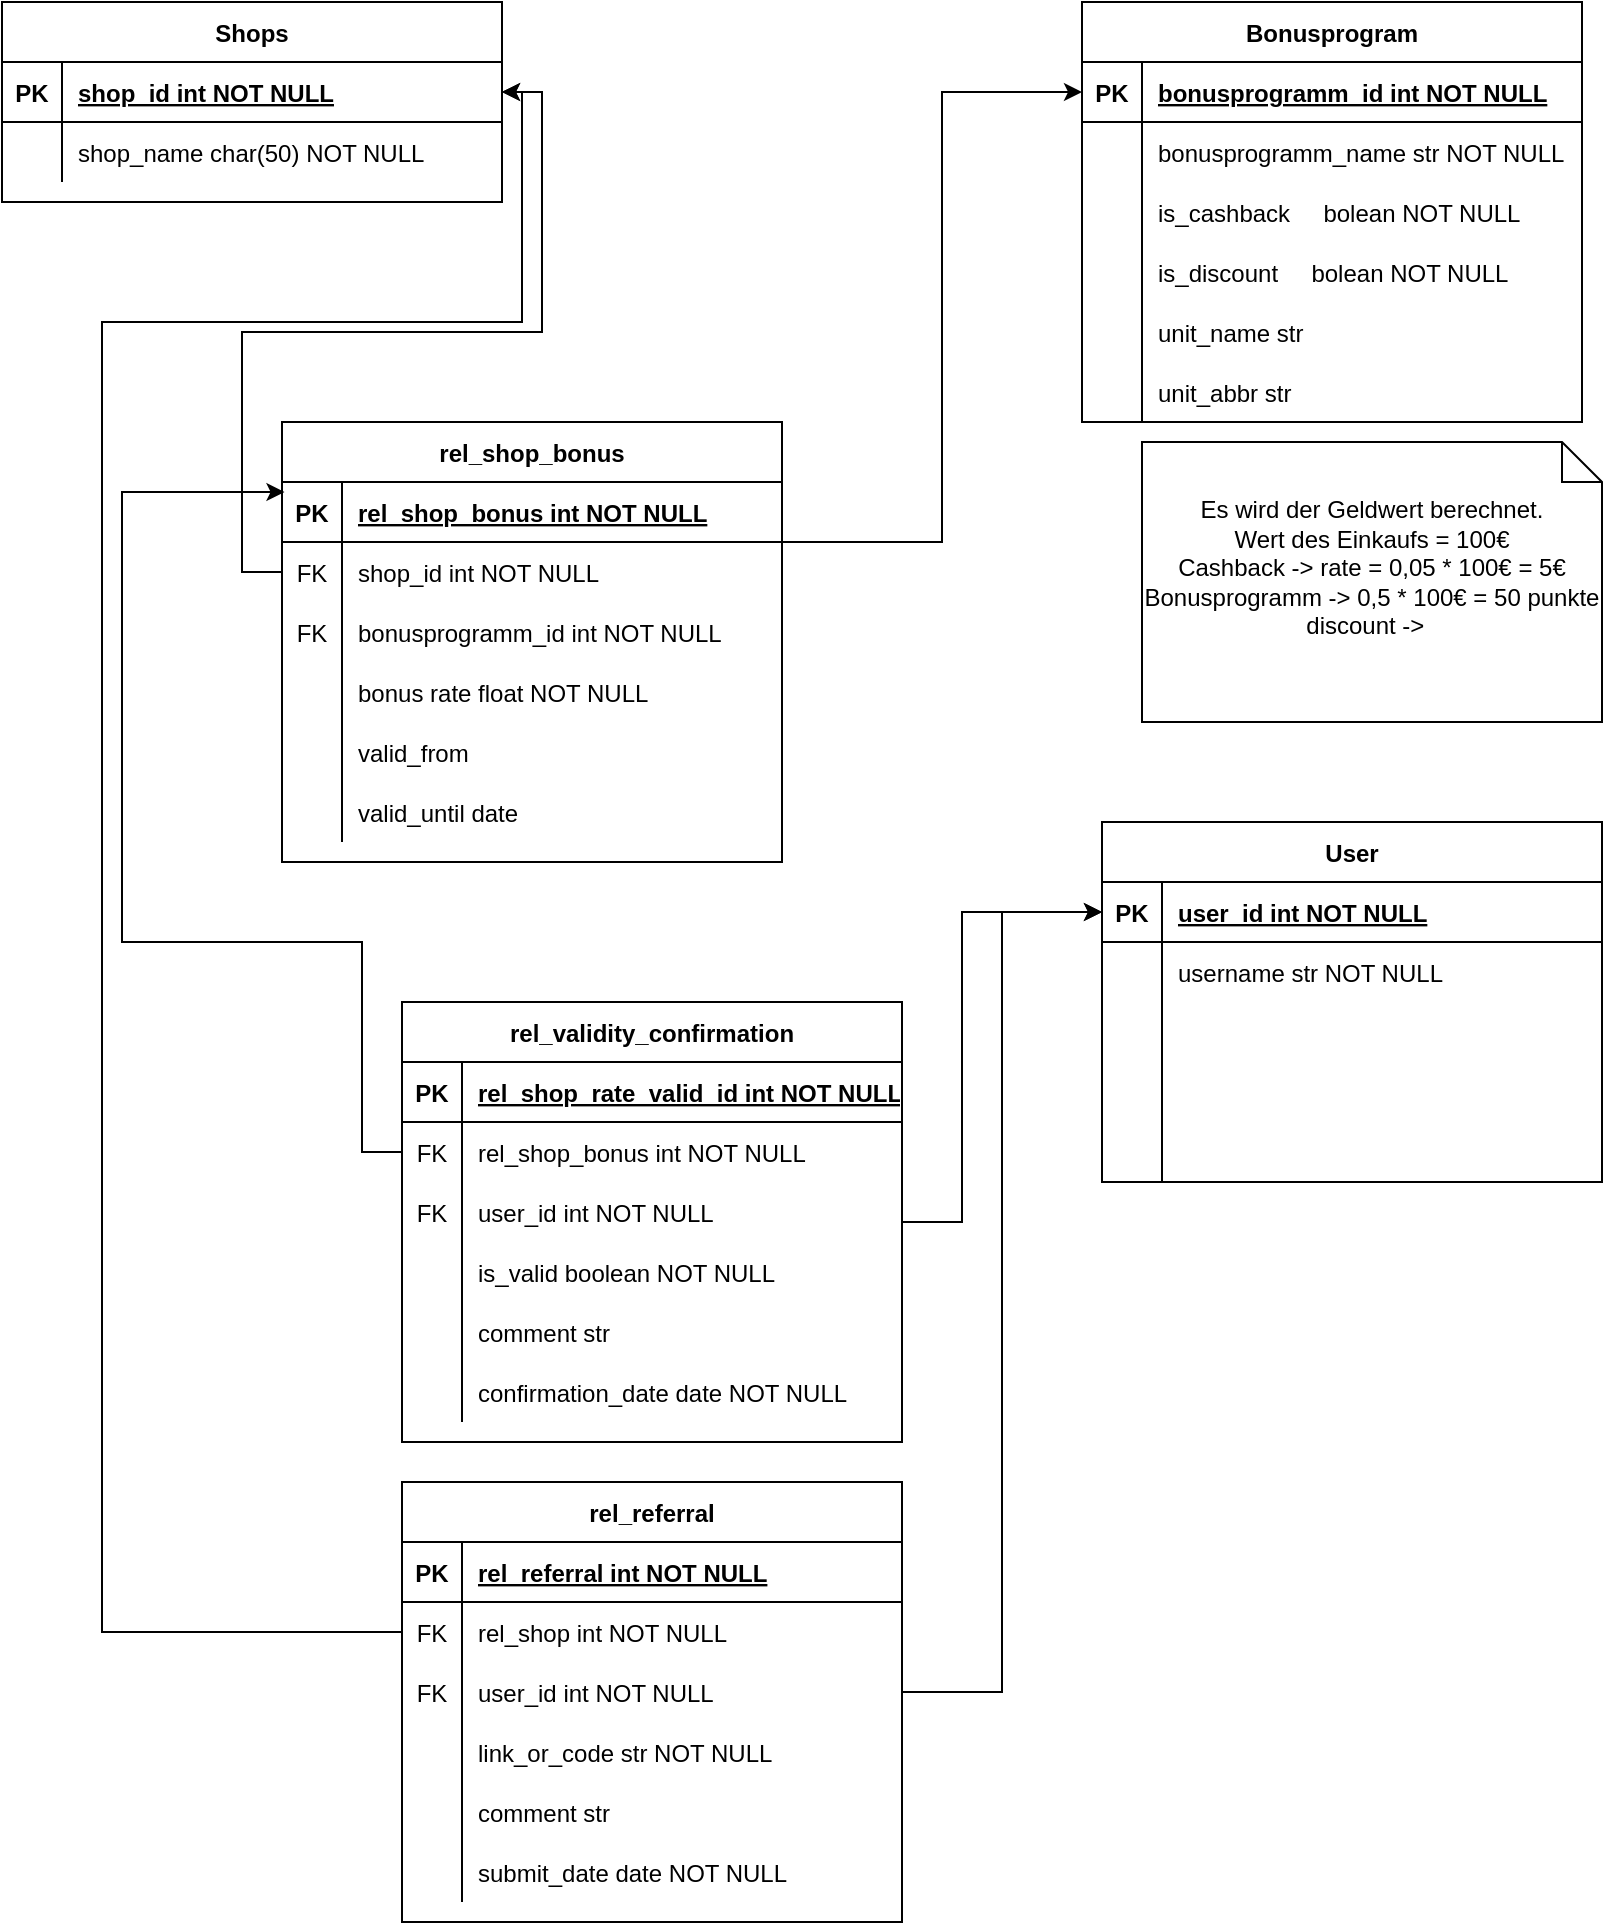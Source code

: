 <mxfile version="24.8.4">
  <diagram id="R2lEEEUBdFMjLlhIrx00" name="Page-1">
    <mxGraphModel dx="1181" dy="652" grid="1" gridSize="10" guides="1" tooltips="1" connect="1" arrows="1" fold="1" page="1" pageScale="1" pageWidth="850" pageHeight="1100" math="0" shadow="0" extFonts="Permanent Marker^https://fonts.googleapis.com/css?family=Permanent+Marker">
      <root>
        <mxCell id="0" />
        <mxCell id="1" parent="0" />
        <mxCell id="C-vyLk0tnHw3VtMMgP7b-2" value="Bonusprogram" style="shape=table;startSize=30;container=1;collapsible=1;childLayout=tableLayout;fixedRows=1;rowLines=0;fontStyle=1;align=center;resizeLast=1;" parent="1" vertex="1">
          <mxGeometry x="550" y="60" width="250" height="210" as="geometry" />
        </mxCell>
        <mxCell id="C-vyLk0tnHw3VtMMgP7b-3" value="" style="shape=partialRectangle;collapsible=0;dropTarget=0;pointerEvents=0;fillColor=none;points=[[0,0.5],[1,0.5]];portConstraint=eastwest;top=0;left=0;right=0;bottom=1;" parent="C-vyLk0tnHw3VtMMgP7b-2" vertex="1">
          <mxGeometry y="30" width="250" height="30" as="geometry" />
        </mxCell>
        <mxCell id="C-vyLk0tnHw3VtMMgP7b-4" value="PK" style="shape=partialRectangle;overflow=hidden;connectable=0;fillColor=none;top=0;left=0;bottom=0;right=0;fontStyle=1;" parent="C-vyLk0tnHw3VtMMgP7b-3" vertex="1">
          <mxGeometry width="30" height="30" as="geometry">
            <mxRectangle width="30" height="30" as="alternateBounds" />
          </mxGeometry>
        </mxCell>
        <mxCell id="C-vyLk0tnHw3VtMMgP7b-5" value="bonusprogramm_id int NOT NULL " style="shape=partialRectangle;overflow=hidden;connectable=0;fillColor=none;top=0;left=0;bottom=0;right=0;align=left;spacingLeft=6;fontStyle=5;" parent="C-vyLk0tnHw3VtMMgP7b-3" vertex="1">
          <mxGeometry x="30" width="220" height="30" as="geometry">
            <mxRectangle width="220" height="30" as="alternateBounds" />
          </mxGeometry>
        </mxCell>
        <mxCell id="C-vyLk0tnHw3VtMMgP7b-6" value="" style="shape=partialRectangle;collapsible=0;dropTarget=0;pointerEvents=0;fillColor=none;points=[[0,0.5],[1,0.5]];portConstraint=eastwest;top=0;left=0;right=0;bottom=0;" parent="C-vyLk0tnHw3VtMMgP7b-2" vertex="1">
          <mxGeometry y="60" width="250" height="30" as="geometry" />
        </mxCell>
        <mxCell id="C-vyLk0tnHw3VtMMgP7b-7" value="" style="shape=partialRectangle;overflow=hidden;connectable=0;fillColor=none;top=0;left=0;bottom=0;right=0;" parent="C-vyLk0tnHw3VtMMgP7b-6" vertex="1">
          <mxGeometry width="30" height="30" as="geometry">
            <mxRectangle width="30" height="30" as="alternateBounds" />
          </mxGeometry>
        </mxCell>
        <mxCell id="C-vyLk0tnHw3VtMMgP7b-8" value="bonusprogramm_name str NOT NULL" style="shape=partialRectangle;overflow=hidden;connectable=0;fillColor=none;top=0;left=0;bottom=0;right=0;align=left;spacingLeft=6;" parent="C-vyLk0tnHw3VtMMgP7b-6" vertex="1">
          <mxGeometry x="30" width="220" height="30" as="geometry">
            <mxRectangle width="220" height="30" as="alternateBounds" />
          </mxGeometry>
        </mxCell>
        <mxCell id="C-vyLk0tnHw3VtMMgP7b-9" value="" style="shape=partialRectangle;collapsible=0;dropTarget=0;pointerEvents=0;fillColor=none;points=[[0,0.5],[1,0.5]];portConstraint=eastwest;top=0;left=0;right=0;bottom=0;" parent="C-vyLk0tnHw3VtMMgP7b-2" vertex="1">
          <mxGeometry y="90" width="250" height="30" as="geometry" />
        </mxCell>
        <mxCell id="C-vyLk0tnHw3VtMMgP7b-10" value="" style="shape=partialRectangle;overflow=hidden;connectable=0;fillColor=none;top=0;left=0;bottom=0;right=0;" parent="C-vyLk0tnHw3VtMMgP7b-9" vertex="1">
          <mxGeometry width="30" height="30" as="geometry">
            <mxRectangle width="30" height="30" as="alternateBounds" />
          </mxGeometry>
        </mxCell>
        <mxCell id="C-vyLk0tnHw3VtMMgP7b-11" value="is_cashback     bolean NOT NULL    " style="shape=partialRectangle;overflow=hidden;connectable=0;fillColor=none;top=0;left=0;bottom=0;right=0;align=left;spacingLeft=6;" parent="C-vyLk0tnHw3VtMMgP7b-9" vertex="1">
          <mxGeometry x="30" width="220" height="30" as="geometry">
            <mxRectangle width="220" height="30" as="alternateBounds" />
          </mxGeometry>
        </mxCell>
        <mxCell id="BzhfwfW3-JzlmeoPNkhX-1" value="" style="shape=partialRectangle;collapsible=0;dropTarget=0;pointerEvents=0;fillColor=none;points=[[0,0.5],[1,0.5]];portConstraint=eastwest;top=0;left=0;right=0;bottom=0;" vertex="1" parent="C-vyLk0tnHw3VtMMgP7b-2">
          <mxGeometry y="120" width="250" height="30" as="geometry" />
        </mxCell>
        <mxCell id="BzhfwfW3-JzlmeoPNkhX-2" value="" style="shape=partialRectangle;overflow=hidden;connectable=0;fillColor=none;top=0;left=0;bottom=0;right=0;" vertex="1" parent="BzhfwfW3-JzlmeoPNkhX-1">
          <mxGeometry width="30" height="30" as="geometry">
            <mxRectangle width="30" height="30" as="alternateBounds" />
          </mxGeometry>
        </mxCell>
        <mxCell id="BzhfwfW3-JzlmeoPNkhX-3" value="is_discount     bolean NOT NULL    " style="shape=partialRectangle;overflow=hidden;connectable=0;fillColor=none;top=0;left=0;bottom=0;right=0;align=left;spacingLeft=6;" vertex="1" parent="BzhfwfW3-JzlmeoPNkhX-1">
          <mxGeometry x="30" width="220" height="30" as="geometry">
            <mxRectangle width="220" height="30" as="alternateBounds" />
          </mxGeometry>
        </mxCell>
        <mxCell id="GAkfm2wurt71Wev_GE-r-19" value="" style="shape=partialRectangle;collapsible=0;dropTarget=0;pointerEvents=0;fillColor=none;points=[[0,0.5],[1,0.5]];portConstraint=eastwest;top=0;left=0;right=0;bottom=0;" parent="C-vyLk0tnHw3VtMMgP7b-2" vertex="1">
          <mxGeometry y="150" width="250" height="30" as="geometry" />
        </mxCell>
        <mxCell id="GAkfm2wurt71Wev_GE-r-20" value="" style="shape=partialRectangle;overflow=hidden;connectable=0;fillColor=none;top=0;left=0;bottom=0;right=0;" parent="GAkfm2wurt71Wev_GE-r-19" vertex="1">
          <mxGeometry width="30" height="30" as="geometry">
            <mxRectangle width="30" height="30" as="alternateBounds" />
          </mxGeometry>
        </mxCell>
        <mxCell id="GAkfm2wurt71Wev_GE-r-21" value="unit_name str" style="shape=partialRectangle;overflow=hidden;connectable=0;fillColor=none;top=0;left=0;bottom=0;right=0;align=left;spacingLeft=6;" parent="GAkfm2wurt71Wev_GE-r-19" vertex="1">
          <mxGeometry x="30" width="220" height="30" as="geometry">
            <mxRectangle width="220" height="30" as="alternateBounds" />
          </mxGeometry>
        </mxCell>
        <mxCell id="GAkfm2wurt71Wev_GE-r-22" value="" style="shape=partialRectangle;collapsible=0;dropTarget=0;pointerEvents=0;fillColor=none;points=[[0,0.5],[1,0.5]];portConstraint=eastwest;top=0;left=0;right=0;bottom=0;" parent="C-vyLk0tnHw3VtMMgP7b-2" vertex="1">
          <mxGeometry y="180" width="250" height="30" as="geometry" />
        </mxCell>
        <mxCell id="GAkfm2wurt71Wev_GE-r-23" value="" style="shape=partialRectangle;overflow=hidden;connectable=0;fillColor=none;top=0;left=0;bottom=0;right=0;" parent="GAkfm2wurt71Wev_GE-r-22" vertex="1">
          <mxGeometry width="30" height="30" as="geometry">
            <mxRectangle width="30" height="30" as="alternateBounds" />
          </mxGeometry>
        </mxCell>
        <mxCell id="GAkfm2wurt71Wev_GE-r-24" value="unit_abbr str" style="shape=partialRectangle;overflow=hidden;connectable=0;fillColor=none;top=0;left=0;bottom=0;right=0;align=left;spacingLeft=6;" parent="GAkfm2wurt71Wev_GE-r-22" vertex="1">
          <mxGeometry x="30" width="220" height="30" as="geometry">
            <mxRectangle width="220" height="30" as="alternateBounds" />
          </mxGeometry>
        </mxCell>
        <mxCell id="C-vyLk0tnHw3VtMMgP7b-23" value="Shops" style="shape=table;startSize=30;container=1;collapsible=1;childLayout=tableLayout;fixedRows=1;rowLines=0;fontStyle=1;align=center;resizeLast=1;" parent="1" vertex="1">
          <mxGeometry x="10" y="60" width="250" height="100" as="geometry" />
        </mxCell>
        <mxCell id="C-vyLk0tnHw3VtMMgP7b-24" value="" style="shape=partialRectangle;collapsible=0;dropTarget=0;pointerEvents=0;fillColor=none;points=[[0,0.5],[1,0.5]];portConstraint=eastwest;top=0;left=0;right=0;bottom=1;" parent="C-vyLk0tnHw3VtMMgP7b-23" vertex="1">
          <mxGeometry y="30" width="250" height="30" as="geometry" />
        </mxCell>
        <mxCell id="C-vyLk0tnHw3VtMMgP7b-25" value="PK" style="shape=partialRectangle;overflow=hidden;connectable=0;fillColor=none;top=0;left=0;bottom=0;right=0;fontStyle=1;" parent="C-vyLk0tnHw3VtMMgP7b-24" vertex="1">
          <mxGeometry width="30" height="30" as="geometry">
            <mxRectangle width="30" height="30" as="alternateBounds" />
          </mxGeometry>
        </mxCell>
        <mxCell id="C-vyLk0tnHw3VtMMgP7b-26" value="shop_id int NOT NULL " style="shape=partialRectangle;overflow=hidden;connectable=0;fillColor=none;top=0;left=0;bottom=0;right=0;align=left;spacingLeft=6;fontStyle=5;" parent="C-vyLk0tnHw3VtMMgP7b-24" vertex="1">
          <mxGeometry x="30" width="220" height="30" as="geometry">
            <mxRectangle width="220" height="30" as="alternateBounds" />
          </mxGeometry>
        </mxCell>
        <mxCell id="C-vyLk0tnHw3VtMMgP7b-27" value="" style="shape=partialRectangle;collapsible=0;dropTarget=0;pointerEvents=0;fillColor=none;points=[[0,0.5],[1,0.5]];portConstraint=eastwest;top=0;left=0;right=0;bottom=0;" parent="C-vyLk0tnHw3VtMMgP7b-23" vertex="1">
          <mxGeometry y="60" width="250" height="30" as="geometry" />
        </mxCell>
        <mxCell id="C-vyLk0tnHw3VtMMgP7b-28" value="" style="shape=partialRectangle;overflow=hidden;connectable=0;fillColor=none;top=0;left=0;bottom=0;right=0;" parent="C-vyLk0tnHw3VtMMgP7b-27" vertex="1">
          <mxGeometry width="30" height="30" as="geometry">
            <mxRectangle width="30" height="30" as="alternateBounds" />
          </mxGeometry>
        </mxCell>
        <mxCell id="C-vyLk0tnHw3VtMMgP7b-29" value="shop_name char(50) NOT NULL" style="shape=partialRectangle;overflow=hidden;connectable=0;fillColor=none;top=0;left=0;bottom=0;right=0;align=left;spacingLeft=6;" parent="C-vyLk0tnHw3VtMMgP7b-27" vertex="1">
          <mxGeometry x="30" width="220" height="30" as="geometry">
            <mxRectangle width="220" height="30" as="alternateBounds" />
          </mxGeometry>
        </mxCell>
        <mxCell id="GAkfm2wurt71Wev_GE-r-39" style="edgeStyle=orthogonalEdgeStyle;rounded=0;orthogonalLoop=1;jettySize=auto;html=1;entryX=0;entryY=0.5;entryDx=0;entryDy=0;" parent="1" source="GAkfm2wurt71Wev_GE-r-1" target="C-vyLk0tnHw3VtMMgP7b-3" edge="1">
          <mxGeometry relative="1" as="geometry">
            <Array as="points">
              <mxPoint x="480" y="330" />
              <mxPoint x="480" y="105" />
            </Array>
          </mxGeometry>
        </mxCell>
        <mxCell id="GAkfm2wurt71Wev_GE-r-1" value="rel_shop_bonus" style="shape=table;startSize=30;container=1;collapsible=1;childLayout=tableLayout;fixedRows=1;rowLines=0;fontStyle=1;align=center;resizeLast=1;" parent="1" vertex="1">
          <mxGeometry x="150" y="270" width="250" height="220" as="geometry" />
        </mxCell>
        <mxCell id="GAkfm2wurt71Wev_GE-r-2" value="" style="shape=partialRectangle;collapsible=0;dropTarget=0;pointerEvents=0;fillColor=none;points=[[0,0.5],[1,0.5]];portConstraint=eastwest;top=0;left=0;right=0;bottom=1;" parent="GAkfm2wurt71Wev_GE-r-1" vertex="1">
          <mxGeometry y="30" width="250" height="30" as="geometry" />
        </mxCell>
        <mxCell id="GAkfm2wurt71Wev_GE-r-3" value="PK" style="shape=partialRectangle;overflow=hidden;connectable=0;fillColor=none;top=0;left=0;bottom=0;right=0;fontStyle=1;" parent="GAkfm2wurt71Wev_GE-r-2" vertex="1">
          <mxGeometry width="30" height="30" as="geometry">
            <mxRectangle width="30" height="30" as="alternateBounds" />
          </mxGeometry>
        </mxCell>
        <mxCell id="GAkfm2wurt71Wev_GE-r-4" value="rel_shop_bonus int NOT NULL " style="shape=partialRectangle;overflow=hidden;connectable=0;fillColor=none;top=0;left=0;bottom=0;right=0;align=left;spacingLeft=6;fontStyle=5;" parent="GAkfm2wurt71Wev_GE-r-2" vertex="1">
          <mxGeometry x="30" width="220" height="30" as="geometry">
            <mxRectangle width="220" height="30" as="alternateBounds" />
          </mxGeometry>
        </mxCell>
        <mxCell id="GAkfm2wurt71Wev_GE-r-5" value="" style="shape=partialRectangle;collapsible=0;dropTarget=0;pointerEvents=0;fillColor=none;points=[[0,0.5],[1,0.5]];portConstraint=eastwest;top=0;left=0;right=0;bottom=0;" parent="GAkfm2wurt71Wev_GE-r-1" vertex="1">
          <mxGeometry y="60" width="250" height="30" as="geometry" />
        </mxCell>
        <mxCell id="GAkfm2wurt71Wev_GE-r-6" value="FK" style="shape=partialRectangle;overflow=hidden;connectable=0;fillColor=none;top=0;left=0;bottom=0;right=0;" parent="GAkfm2wurt71Wev_GE-r-5" vertex="1">
          <mxGeometry width="30" height="30" as="geometry">
            <mxRectangle width="30" height="30" as="alternateBounds" />
          </mxGeometry>
        </mxCell>
        <mxCell id="GAkfm2wurt71Wev_GE-r-7" value="shop_id int NOT NULL" style="shape=partialRectangle;overflow=hidden;connectable=0;fillColor=none;top=0;left=0;bottom=0;right=0;align=left;spacingLeft=6;" parent="GAkfm2wurt71Wev_GE-r-5" vertex="1">
          <mxGeometry x="30" width="220" height="30" as="geometry">
            <mxRectangle width="220" height="30" as="alternateBounds" />
          </mxGeometry>
        </mxCell>
        <mxCell id="GAkfm2wurt71Wev_GE-r-36" value="" style="shape=partialRectangle;collapsible=0;dropTarget=0;pointerEvents=0;fillColor=none;points=[[0,0.5],[1,0.5]];portConstraint=eastwest;top=0;left=0;right=0;bottom=0;" parent="GAkfm2wurt71Wev_GE-r-1" vertex="1">
          <mxGeometry y="90" width="250" height="30" as="geometry" />
        </mxCell>
        <mxCell id="GAkfm2wurt71Wev_GE-r-37" value="FK" style="shape=partialRectangle;overflow=hidden;connectable=0;fillColor=none;top=0;left=0;bottom=0;right=0;" parent="GAkfm2wurt71Wev_GE-r-36" vertex="1">
          <mxGeometry width="30" height="30" as="geometry">
            <mxRectangle width="30" height="30" as="alternateBounds" />
          </mxGeometry>
        </mxCell>
        <mxCell id="GAkfm2wurt71Wev_GE-r-38" value="bonusprogramm_id int NOT NULL" style="shape=partialRectangle;overflow=hidden;connectable=0;fillColor=none;top=0;left=0;bottom=0;right=0;align=left;spacingLeft=6;" parent="GAkfm2wurt71Wev_GE-r-36" vertex="1">
          <mxGeometry x="30" width="220" height="30" as="geometry">
            <mxRectangle width="220" height="30" as="alternateBounds" />
          </mxGeometry>
        </mxCell>
        <mxCell id="GAkfm2wurt71Wev_GE-r-8" value="" style="shape=partialRectangle;collapsible=0;dropTarget=0;pointerEvents=0;fillColor=none;points=[[0,0.5],[1,0.5]];portConstraint=eastwest;top=0;left=0;right=0;bottom=0;" parent="GAkfm2wurt71Wev_GE-r-1" vertex="1">
          <mxGeometry y="120" width="250" height="30" as="geometry" />
        </mxCell>
        <mxCell id="GAkfm2wurt71Wev_GE-r-9" value="" style="shape=partialRectangle;overflow=hidden;connectable=0;fillColor=none;top=0;left=0;bottom=0;right=0;" parent="GAkfm2wurt71Wev_GE-r-8" vertex="1">
          <mxGeometry width="30" height="30" as="geometry">
            <mxRectangle width="30" height="30" as="alternateBounds" />
          </mxGeometry>
        </mxCell>
        <mxCell id="GAkfm2wurt71Wev_GE-r-10" value="bonus rate float NOT NULL" style="shape=partialRectangle;overflow=hidden;connectable=0;fillColor=none;top=0;left=0;bottom=0;right=0;align=left;spacingLeft=6;" parent="GAkfm2wurt71Wev_GE-r-8" vertex="1">
          <mxGeometry x="30" width="220" height="30" as="geometry">
            <mxRectangle width="220" height="30" as="alternateBounds" />
          </mxGeometry>
        </mxCell>
        <mxCell id="GAkfm2wurt71Wev_GE-r-45" value="" style="shape=partialRectangle;collapsible=0;dropTarget=0;pointerEvents=0;fillColor=none;points=[[0,0.5],[1,0.5]];portConstraint=eastwest;top=0;left=0;right=0;bottom=0;" parent="GAkfm2wurt71Wev_GE-r-1" vertex="1">
          <mxGeometry y="150" width="250" height="30" as="geometry" />
        </mxCell>
        <mxCell id="GAkfm2wurt71Wev_GE-r-46" value="" style="shape=partialRectangle;overflow=hidden;connectable=0;fillColor=none;top=0;left=0;bottom=0;right=0;" parent="GAkfm2wurt71Wev_GE-r-45" vertex="1">
          <mxGeometry width="30" height="30" as="geometry">
            <mxRectangle width="30" height="30" as="alternateBounds" />
          </mxGeometry>
        </mxCell>
        <mxCell id="GAkfm2wurt71Wev_GE-r-47" value="valid_from" style="shape=partialRectangle;overflow=hidden;connectable=0;fillColor=none;top=0;left=0;bottom=0;right=0;align=left;spacingLeft=6;" parent="GAkfm2wurt71Wev_GE-r-45" vertex="1">
          <mxGeometry x="30" width="220" height="30" as="geometry">
            <mxRectangle width="220" height="30" as="alternateBounds" />
          </mxGeometry>
        </mxCell>
        <mxCell id="GAkfm2wurt71Wev_GE-r-48" value="" style="shape=partialRectangle;collapsible=0;dropTarget=0;pointerEvents=0;fillColor=none;points=[[0,0.5],[1,0.5]];portConstraint=eastwest;top=0;left=0;right=0;bottom=0;" parent="GAkfm2wurt71Wev_GE-r-1" vertex="1">
          <mxGeometry y="180" width="250" height="30" as="geometry" />
        </mxCell>
        <mxCell id="GAkfm2wurt71Wev_GE-r-49" value="" style="shape=partialRectangle;overflow=hidden;connectable=0;fillColor=none;top=0;left=0;bottom=0;right=0;" parent="GAkfm2wurt71Wev_GE-r-48" vertex="1">
          <mxGeometry width="30" height="30" as="geometry">
            <mxRectangle width="30" height="30" as="alternateBounds" />
          </mxGeometry>
        </mxCell>
        <mxCell id="GAkfm2wurt71Wev_GE-r-50" value="valid_until date" style="shape=partialRectangle;overflow=hidden;connectable=0;fillColor=none;top=0;left=0;bottom=0;right=0;align=left;spacingLeft=6;" parent="GAkfm2wurt71Wev_GE-r-48" vertex="1">
          <mxGeometry x="30" width="220" height="30" as="geometry">
            <mxRectangle width="220" height="30" as="alternateBounds" />
          </mxGeometry>
        </mxCell>
        <mxCell id="GAkfm2wurt71Wev_GE-r-12" value="" style="shape=partialRectangle;overflow=hidden;connectable=0;fillColor=none;top=0;left=0;bottom=0;right=0;" parent="1" vertex="1">
          <mxGeometry x="550" y="180" width="30" height="30" as="geometry">
            <mxRectangle width="30" height="30" as="alternateBounds" />
          </mxGeometry>
        </mxCell>
        <mxCell id="GAkfm2wurt71Wev_GE-r-25" value="Es wird der Geldwert berechnet.&lt;div&gt;Wert des Einkaufs = 100€&lt;br&gt;Cashback -&amp;gt; rate = 0,05 * 100€ = 5€&lt;/div&gt;&lt;div&gt;Bonusprogramm -&amp;gt; 0,5 * 100€ = 50 punkte&lt;/div&gt;&lt;div&gt;&lt;span style=&quot;background-color: initial;&quot;&gt;discount -&amp;gt;&amp;nbsp;&amp;nbsp;&lt;/span&gt;&lt;/div&gt;&lt;div&gt;&lt;div&gt;&lt;br&gt;&lt;/div&gt;&lt;/div&gt;" style="shape=note;size=20;whiteSpace=wrap;html=1;" parent="1" vertex="1">
          <mxGeometry x="580" y="280" width="230" height="140" as="geometry" />
        </mxCell>
        <mxCell id="GAkfm2wurt71Wev_GE-r-40" style="edgeStyle=orthogonalEdgeStyle;rounded=0;orthogonalLoop=1;jettySize=auto;html=1;exitX=0;exitY=0.5;exitDx=0;exitDy=0;" parent="1" source="GAkfm2wurt71Wev_GE-r-5" target="C-vyLk0tnHw3VtMMgP7b-24" edge="1">
          <mxGeometry relative="1" as="geometry" />
        </mxCell>
        <mxCell id="GAkfm2wurt71Wev_GE-r-51" value="User" style="shape=table;startSize=30;container=1;collapsible=1;childLayout=tableLayout;fixedRows=1;rowLines=0;fontStyle=1;align=center;resizeLast=1;" parent="1" vertex="1">
          <mxGeometry x="560" y="470" width="250" height="180" as="geometry" />
        </mxCell>
        <mxCell id="GAkfm2wurt71Wev_GE-r-52" value="" style="shape=partialRectangle;collapsible=0;dropTarget=0;pointerEvents=0;fillColor=none;points=[[0,0.5],[1,0.5]];portConstraint=eastwest;top=0;left=0;right=0;bottom=1;" parent="GAkfm2wurt71Wev_GE-r-51" vertex="1">
          <mxGeometry y="30" width="250" height="30" as="geometry" />
        </mxCell>
        <mxCell id="GAkfm2wurt71Wev_GE-r-53" value="PK" style="shape=partialRectangle;overflow=hidden;connectable=0;fillColor=none;top=0;left=0;bottom=0;right=0;fontStyle=1;" parent="GAkfm2wurt71Wev_GE-r-52" vertex="1">
          <mxGeometry width="30" height="30" as="geometry">
            <mxRectangle width="30" height="30" as="alternateBounds" />
          </mxGeometry>
        </mxCell>
        <mxCell id="GAkfm2wurt71Wev_GE-r-54" value="user_id int NOT NULL " style="shape=partialRectangle;overflow=hidden;connectable=0;fillColor=none;top=0;left=0;bottom=0;right=0;align=left;spacingLeft=6;fontStyle=5;" parent="GAkfm2wurt71Wev_GE-r-52" vertex="1">
          <mxGeometry x="30" width="220" height="30" as="geometry">
            <mxRectangle width="220" height="30" as="alternateBounds" />
          </mxGeometry>
        </mxCell>
        <mxCell id="GAkfm2wurt71Wev_GE-r-55" value="" style="shape=partialRectangle;collapsible=0;dropTarget=0;pointerEvents=0;fillColor=none;points=[[0,0.5],[1,0.5]];portConstraint=eastwest;top=0;left=0;right=0;bottom=0;" parent="GAkfm2wurt71Wev_GE-r-51" vertex="1">
          <mxGeometry y="60" width="250" height="30" as="geometry" />
        </mxCell>
        <mxCell id="GAkfm2wurt71Wev_GE-r-56" value="" style="shape=partialRectangle;overflow=hidden;connectable=0;fillColor=none;top=0;left=0;bottom=0;right=0;" parent="GAkfm2wurt71Wev_GE-r-55" vertex="1">
          <mxGeometry width="30" height="30" as="geometry">
            <mxRectangle width="30" height="30" as="alternateBounds" />
          </mxGeometry>
        </mxCell>
        <mxCell id="GAkfm2wurt71Wev_GE-r-57" value="username str NOT NULL" style="shape=partialRectangle;overflow=hidden;connectable=0;fillColor=none;top=0;left=0;bottom=0;right=0;align=left;spacingLeft=6;" parent="GAkfm2wurt71Wev_GE-r-55" vertex="1">
          <mxGeometry x="30" width="220" height="30" as="geometry">
            <mxRectangle width="220" height="30" as="alternateBounds" />
          </mxGeometry>
        </mxCell>
        <mxCell id="GAkfm2wurt71Wev_GE-r-58" value="" style="shape=partialRectangle;collapsible=0;dropTarget=0;pointerEvents=0;fillColor=none;points=[[0,0.5],[1,0.5]];portConstraint=eastwest;top=0;left=0;right=0;bottom=0;" parent="GAkfm2wurt71Wev_GE-r-51" vertex="1">
          <mxGeometry y="90" width="250" height="30" as="geometry" />
        </mxCell>
        <mxCell id="GAkfm2wurt71Wev_GE-r-59" value="" style="shape=partialRectangle;overflow=hidden;connectable=0;fillColor=none;top=0;left=0;bottom=0;right=0;" parent="GAkfm2wurt71Wev_GE-r-58" vertex="1">
          <mxGeometry width="30" height="30" as="geometry">
            <mxRectangle width="30" height="30" as="alternateBounds" />
          </mxGeometry>
        </mxCell>
        <mxCell id="GAkfm2wurt71Wev_GE-r-60" value="" style="shape=partialRectangle;overflow=hidden;connectable=0;fillColor=none;top=0;left=0;bottom=0;right=0;align=left;spacingLeft=6;" parent="GAkfm2wurt71Wev_GE-r-58" vertex="1">
          <mxGeometry x="30" width="220" height="30" as="geometry">
            <mxRectangle width="220" height="30" as="alternateBounds" />
          </mxGeometry>
        </mxCell>
        <mxCell id="GAkfm2wurt71Wev_GE-r-61" value="" style="shape=partialRectangle;collapsible=0;dropTarget=0;pointerEvents=0;fillColor=none;points=[[0,0.5],[1,0.5]];portConstraint=eastwest;top=0;left=0;right=0;bottom=0;" parent="GAkfm2wurt71Wev_GE-r-51" vertex="1">
          <mxGeometry y="120" width="250" height="30" as="geometry" />
        </mxCell>
        <mxCell id="GAkfm2wurt71Wev_GE-r-62" value="" style="shape=partialRectangle;overflow=hidden;connectable=0;fillColor=none;top=0;left=0;bottom=0;right=0;" parent="GAkfm2wurt71Wev_GE-r-61" vertex="1">
          <mxGeometry width="30" height="30" as="geometry">
            <mxRectangle width="30" height="30" as="alternateBounds" />
          </mxGeometry>
        </mxCell>
        <mxCell id="GAkfm2wurt71Wev_GE-r-63" value="" style="shape=partialRectangle;overflow=hidden;connectable=0;fillColor=none;top=0;left=0;bottom=0;right=0;align=left;spacingLeft=6;" parent="GAkfm2wurt71Wev_GE-r-61" vertex="1">
          <mxGeometry x="30" width="220" height="30" as="geometry">
            <mxRectangle width="220" height="30" as="alternateBounds" />
          </mxGeometry>
        </mxCell>
        <mxCell id="GAkfm2wurt71Wev_GE-r-64" value="" style="shape=partialRectangle;collapsible=0;dropTarget=0;pointerEvents=0;fillColor=none;points=[[0,0.5],[1,0.5]];portConstraint=eastwest;top=0;left=0;right=0;bottom=0;" parent="GAkfm2wurt71Wev_GE-r-51" vertex="1">
          <mxGeometry y="150" width="250" height="30" as="geometry" />
        </mxCell>
        <mxCell id="GAkfm2wurt71Wev_GE-r-65" value="" style="shape=partialRectangle;overflow=hidden;connectable=0;fillColor=none;top=0;left=0;bottom=0;right=0;" parent="GAkfm2wurt71Wev_GE-r-64" vertex="1">
          <mxGeometry width="30" height="30" as="geometry">
            <mxRectangle width="30" height="30" as="alternateBounds" />
          </mxGeometry>
        </mxCell>
        <mxCell id="GAkfm2wurt71Wev_GE-r-66" value="" style="shape=partialRectangle;overflow=hidden;connectable=0;fillColor=none;top=0;left=0;bottom=0;right=0;align=left;spacingLeft=6;" parent="GAkfm2wurt71Wev_GE-r-64" vertex="1">
          <mxGeometry x="30" width="220" height="30" as="geometry">
            <mxRectangle width="220" height="30" as="alternateBounds" />
          </mxGeometry>
        </mxCell>
        <mxCell id="GAkfm2wurt71Wev_GE-r-88" style="edgeStyle=orthogonalEdgeStyle;rounded=0;orthogonalLoop=1;jettySize=auto;html=1;entryX=0;entryY=0.5;entryDx=0;entryDy=0;" parent="1" source="GAkfm2wurt71Wev_GE-r-68" target="GAkfm2wurt71Wev_GE-r-52" edge="1">
          <mxGeometry relative="1" as="geometry">
            <Array as="points">
              <mxPoint x="490" y="670" />
              <mxPoint x="490" y="515" />
            </Array>
          </mxGeometry>
        </mxCell>
        <mxCell id="GAkfm2wurt71Wev_GE-r-68" value="rel_validity_confirmation" style="shape=table;startSize=30;container=1;collapsible=1;childLayout=tableLayout;fixedRows=1;rowLines=0;fontStyle=1;align=center;resizeLast=1;" parent="1" vertex="1">
          <mxGeometry x="210" y="560" width="250" height="220" as="geometry" />
        </mxCell>
        <mxCell id="GAkfm2wurt71Wev_GE-r-69" value="" style="shape=partialRectangle;collapsible=0;dropTarget=0;pointerEvents=0;fillColor=none;points=[[0,0.5],[1,0.5]];portConstraint=eastwest;top=0;left=0;right=0;bottom=1;" parent="GAkfm2wurt71Wev_GE-r-68" vertex="1">
          <mxGeometry y="30" width="250" height="30" as="geometry" />
        </mxCell>
        <mxCell id="GAkfm2wurt71Wev_GE-r-70" value="PK" style="shape=partialRectangle;overflow=hidden;connectable=0;fillColor=none;top=0;left=0;bottom=0;right=0;fontStyle=1;" parent="GAkfm2wurt71Wev_GE-r-69" vertex="1">
          <mxGeometry width="30" height="30" as="geometry">
            <mxRectangle width="30" height="30" as="alternateBounds" />
          </mxGeometry>
        </mxCell>
        <mxCell id="GAkfm2wurt71Wev_GE-r-71" value="rel_shop_rate_valid_id int NOT NULL " style="shape=partialRectangle;overflow=hidden;connectable=0;fillColor=none;top=0;left=0;bottom=0;right=0;align=left;spacingLeft=6;fontStyle=5;" parent="GAkfm2wurt71Wev_GE-r-69" vertex="1">
          <mxGeometry x="30" width="220" height="30" as="geometry">
            <mxRectangle width="220" height="30" as="alternateBounds" />
          </mxGeometry>
        </mxCell>
        <mxCell id="GAkfm2wurt71Wev_GE-r-72" value="" style="shape=partialRectangle;collapsible=0;dropTarget=0;pointerEvents=0;fillColor=none;points=[[0,0.5],[1,0.5]];portConstraint=eastwest;top=0;left=0;right=0;bottom=0;" parent="GAkfm2wurt71Wev_GE-r-68" vertex="1">
          <mxGeometry y="60" width="250" height="30" as="geometry" />
        </mxCell>
        <mxCell id="GAkfm2wurt71Wev_GE-r-73" value="FK" style="shape=partialRectangle;overflow=hidden;connectable=0;fillColor=none;top=0;left=0;bottom=0;right=0;" parent="GAkfm2wurt71Wev_GE-r-72" vertex="1">
          <mxGeometry width="30" height="30" as="geometry">
            <mxRectangle width="30" height="30" as="alternateBounds" />
          </mxGeometry>
        </mxCell>
        <mxCell id="GAkfm2wurt71Wev_GE-r-74" value="rel_shop_bonus int NOT NULL" style="shape=partialRectangle;overflow=hidden;connectable=0;fillColor=none;top=0;left=0;bottom=0;right=0;align=left;spacingLeft=6;" parent="GAkfm2wurt71Wev_GE-r-72" vertex="1">
          <mxGeometry x="30" width="220" height="30" as="geometry">
            <mxRectangle width="220" height="30" as="alternateBounds" />
          </mxGeometry>
        </mxCell>
        <mxCell id="GAkfm2wurt71Wev_GE-r-75" value="" style="shape=partialRectangle;collapsible=0;dropTarget=0;pointerEvents=0;fillColor=none;points=[[0,0.5],[1,0.5]];portConstraint=eastwest;top=0;left=0;right=0;bottom=0;" parent="GAkfm2wurt71Wev_GE-r-68" vertex="1">
          <mxGeometry y="90" width="250" height="30" as="geometry" />
        </mxCell>
        <mxCell id="GAkfm2wurt71Wev_GE-r-76" value="FK" style="shape=partialRectangle;overflow=hidden;connectable=0;fillColor=none;top=0;left=0;bottom=0;right=0;" parent="GAkfm2wurt71Wev_GE-r-75" vertex="1">
          <mxGeometry width="30" height="30" as="geometry">
            <mxRectangle width="30" height="30" as="alternateBounds" />
          </mxGeometry>
        </mxCell>
        <mxCell id="GAkfm2wurt71Wev_GE-r-77" value="user_id int NOT NULL" style="shape=partialRectangle;overflow=hidden;connectable=0;fillColor=none;top=0;left=0;bottom=0;right=0;align=left;spacingLeft=6;" parent="GAkfm2wurt71Wev_GE-r-75" vertex="1">
          <mxGeometry x="30" width="220" height="30" as="geometry">
            <mxRectangle width="220" height="30" as="alternateBounds" />
          </mxGeometry>
        </mxCell>
        <mxCell id="GAkfm2wurt71Wev_GE-r-78" value="" style="shape=partialRectangle;collapsible=0;dropTarget=0;pointerEvents=0;fillColor=none;points=[[0,0.5],[1,0.5]];portConstraint=eastwest;top=0;left=0;right=0;bottom=0;" parent="GAkfm2wurt71Wev_GE-r-68" vertex="1">
          <mxGeometry y="120" width="250" height="30" as="geometry" />
        </mxCell>
        <mxCell id="GAkfm2wurt71Wev_GE-r-79" value="" style="shape=partialRectangle;overflow=hidden;connectable=0;fillColor=none;top=0;left=0;bottom=0;right=0;" parent="GAkfm2wurt71Wev_GE-r-78" vertex="1">
          <mxGeometry width="30" height="30" as="geometry">
            <mxRectangle width="30" height="30" as="alternateBounds" />
          </mxGeometry>
        </mxCell>
        <mxCell id="GAkfm2wurt71Wev_GE-r-80" value="is_valid boolean NOT NULL" style="shape=partialRectangle;overflow=hidden;connectable=0;fillColor=none;top=0;left=0;bottom=0;right=0;align=left;spacingLeft=6;" parent="GAkfm2wurt71Wev_GE-r-78" vertex="1">
          <mxGeometry x="30" width="220" height="30" as="geometry">
            <mxRectangle width="220" height="30" as="alternateBounds" />
          </mxGeometry>
        </mxCell>
        <mxCell id="GAkfm2wurt71Wev_GE-r-81" value="" style="shape=partialRectangle;collapsible=0;dropTarget=0;pointerEvents=0;fillColor=none;points=[[0,0.5],[1,0.5]];portConstraint=eastwest;top=0;left=0;right=0;bottom=0;" parent="GAkfm2wurt71Wev_GE-r-68" vertex="1">
          <mxGeometry y="150" width="250" height="30" as="geometry" />
        </mxCell>
        <mxCell id="GAkfm2wurt71Wev_GE-r-82" value="" style="shape=partialRectangle;overflow=hidden;connectable=0;fillColor=none;top=0;left=0;bottom=0;right=0;" parent="GAkfm2wurt71Wev_GE-r-81" vertex="1">
          <mxGeometry width="30" height="30" as="geometry">
            <mxRectangle width="30" height="30" as="alternateBounds" />
          </mxGeometry>
        </mxCell>
        <mxCell id="GAkfm2wurt71Wev_GE-r-83" value="comment str" style="shape=partialRectangle;overflow=hidden;connectable=0;fillColor=none;top=0;left=0;bottom=0;right=0;align=left;spacingLeft=6;" parent="GAkfm2wurt71Wev_GE-r-81" vertex="1">
          <mxGeometry x="30" width="220" height="30" as="geometry">
            <mxRectangle width="220" height="30" as="alternateBounds" />
          </mxGeometry>
        </mxCell>
        <mxCell id="GAkfm2wurt71Wev_GE-r-84" value="" style="shape=partialRectangle;collapsible=0;dropTarget=0;pointerEvents=0;fillColor=none;points=[[0,0.5],[1,0.5]];portConstraint=eastwest;top=0;left=0;right=0;bottom=0;" parent="GAkfm2wurt71Wev_GE-r-68" vertex="1">
          <mxGeometry y="180" width="250" height="30" as="geometry" />
        </mxCell>
        <mxCell id="GAkfm2wurt71Wev_GE-r-85" value="" style="shape=partialRectangle;overflow=hidden;connectable=0;fillColor=none;top=0;left=0;bottom=0;right=0;" parent="GAkfm2wurt71Wev_GE-r-84" vertex="1">
          <mxGeometry width="30" height="30" as="geometry">
            <mxRectangle width="30" height="30" as="alternateBounds" />
          </mxGeometry>
        </mxCell>
        <mxCell id="GAkfm2wurt71Wev_GE-r-86" value="confirmation_date date NOT NULL" style="shape=partialRectangle;overflow=hidden;connectable=0;fillColor=none;top=0;left=0;bottom=0;right=0;align=left;spacingLeft=6;" parent="GAkfm2wurt71Wev_GE-r-84" vertex="1">
          <mxGeometry x="30" width="220" height="30" as="geometry">
            <mxRectangle width="220" height="30" as="alternateBounds" />
          </mxGeometry>
        </mxCell>
        <mxCell id="GAkfm2wurt71Wev_GE-r-87" style="edgeStyle=orthogonalEdgeStyle;rounded=0;orthogonalLoop=1;jettySize=auto;html=1;entryX=0.005;entryY=0.167;entryDx=0;entryDy=0;entryPerimeter=0;" parent="1" source="GAkfm2wurt71Wev_GE-r-72" target="GAkfm2wurt71Wev_GE-r-2" edge="1">
          <mxGeometry relative="1" as="geometry">
            <mxPoint x="130" y="370" as="targetPoint" />
            <Array as="points">
              <mxPoint x="190" y="635" />
              <mxPoint x="190" y="530" />
              <mxPoint x="70" y="530" />
              <mxPoint x="70" y="305" />
            </Array>
          </mxGeometry>
        </mxCell>
        <mxCell id="GAkfm2wurt71Wev_GE-r-89" value="rel_referral" style="shape=table;startSize=30;container=1;collapsible=1;childLayout=tableLayout;fixedRows=1;rowLines=0;fontStyle=1;align=center;resizeLast=1;" parent="1" vertex="1">
          <mxGeometry x="210" y="800" width="250" height="220" as="geometry" />
        </mxCell>
        <mxCell id="GAkfm2wurt71Wev_GE-r-90" value="" style="shape=partialRectangle;collapsible=0;dropTarget=0;pointerEvents=0;fillColor=none;points=[[0,0.5],[1,0.5]];portConstraint=eastwest;top=0;left=0;right=0;bottom=1;" parent="GAkfm2wurt71Wev_GE-r-89" vertex="1">
          <mxGeometry y="30" width="250" height="30" as="geometry" />
        </mxCell>
        <mxCell id="GAkfm2wurt71Wev_GE-r-91" value="PK" style="shape=partialRectangle;overflow=hidden;connectable=0;fillColor=none;top=0;left=0;bottom=0;right=0;fontStyle=1;" parent="GAkfm2wurt71Wev_GE-r-90" vertex="1">
          <mxGeometry width="30" height="30" as="geometry">
            <mxRectangle width="30" height="30" as="alternateBounds" />
          </mxGeometry>
        </mxCell>
        <mxCell id="GAkfm2wurt71Wev_GE-r-92" value="rel_referral int NOT NULL " style="shape=partialRectangle;overflow=hidden;connectable=0;fillColor=none;top=0;left=0;bottom=0;right=0;align=left;spacingLeft=6;fontStyle=5;" parent="GAkfm2wurt71Wev_GE-r-90" vertex="1">
          <mxGeometry x="30" width="220" height="30" as="geometry">
            <mxRectangle width="220" height="30" as="alternateBounds" />
          </mxGeometry>
        </mxCell>
        <mxCell id="GAkfm2wurt71Wev_GE-r-93" value="" style="shape=partialRectangle;collapsible=0;dropTarget=0;pointerEvents=0;fillColor=none;points=[[0,0.5],[1,0.5]];portConstraint=eastwest;top=0;left=0;right=0;bottom=0;" parent="GAkfm2wurt71Wev_GE-r-89" vertex="1">
          <mxGeometry y="60" width="250" height="30" as="geometry" />
        </mxCell>
        <mxCell id="GAkfm2wurt71Wev_GE-r-94" value="FK" style="shape=partialRectangle;overflow=hidden;connectable=0;fillColor=none;top=0;left=0;bottom=0;right=0;" parent="GAkfm2wurt71Wev_GE-r-93" vertex="1">
          <mxGeometry width="30" height="30" as="geometry">
            <mxRectangle width="30" height="30" as="alternateBounds" />
          </mxGeometry>
        </mxCell>
        <mxCell id="GAkfm2wurt71Wev_GE-r-95" value="rel_shop int NOT NULL" style="shape=partialRectangle;overflow=hidden;connectable=0;fillColor=none;top=0;left=0;bottom=0;right=0;align=left;spacingLeft=6;" parent="GAkfm2wurt71Wev_GE-r-93" vertex="1">
          <mxGeometry x="30" width="220" height="30" as="geometry">
            <mxRectangle width="220" height="30" as="alternateBounds" />
          </mxGeometry>
        </mxCell>
        <mxCell id="GAkfm2wurt71Wev_GE-r-96" value="" style="shape=partialRectangle;collapsible=0;dropTarget=0;pointerEvents=0;fillColor=none;points=[[0,0.5],[1,0.5]];portConstraint=eastwest;top=0;left=0;right=0;bottom=0;" parent="GAkfm2wurt71Wev_GE-r-89" vertex="1">
          <mxGeometry y="90" width="250" height="30" as="geometry" />
        </mxCell>
        <mxCell id="GAkfm2wurt71Wev_GE-r-97" value="FK" style="shape=partialRectangle;overflow=hidden;connectable=0;fillColor=none;top=0;left=0;bottom=0;right=0;" parent="GAkfm2wurt71Wev_GE-r-96" vertex="1">
          <mxGeometry width="30" height="30" as="geometry">
            <mxRectangle width="30" height="30" as="alternateBounds" />
          </mxGeometry>
        </mxCell>
        <mxCell id="GAkfm2wurt71Wev_GE-r-98" value="user_id int NOT NULL" style="shape=partialRectangle;overflow=hidden;connectable=0;fillColor=none;top=0;left=0;bottom=0;right=0;align=left;spacingLeft=6;" parent="GAkfm2wurt71Wev_GE-r-96" vertex="1">
          <mxGeometry x="30" width="220" height="30" as="geometry">
            <mxRectangle width="220" height="30" as="alternateBounds" />
          </mxGeometry>
        </mxCell>
        <mxCell id="GAkfm2wurt71Wev_GE-r-99" value="" style="shape=partialRectangle;collapsible=0;dropTarget=0;pointerEvents=0;fillColor=none;points=[[0,0.5],[1,0.5]];portConstraint=eastwest;top=0;left=0;right=0;bottom=0;" parent="GAkfm2wurt71Wev_GE-r-89" vertex="1">
          <mxGeometry y="120" width="250" height="30" as="geometry" />
        </mxCell>
        <mxCell id="GAkfm2wurt71Wev_GE-r-100" value="" style="shape=partialRectangle;overflow=hidden;connectable=0;fillColor=none;top=0;left=0;bottom=0;right=0;" parent="GAkfm2wurt71Wev_GE-r-99" vertex="1">
          <mxGeometry width="30" height="30" as="geometry">
            <mxRectangle width="30" height="30" as="alternateBounds" />
          </mxGeometry>
        </mxCell>
        <mxCell id="GAkfm2wurt71Wev_GE-r-101" value="link_or_code str NOT NULL" style="shape=partialRectangle;overflow=hidden;connectable=0;fillColor=none;top=0;left=0;bottom=0;right=0;align=left;spacingLeft=6;" parent="GAkfm2wurt71Wev_GE-r-99" vertex="1">
          <mxGeometry x="30" width="220" height="30" as="geometry">
            <mxRectangle width="220" height="30" as="alternateBounds" />
          </mxGeometry>
        </mxCell>
        <mxCell id="GAkfm2wurt71Wev_GE-r-102" value="" style="shape=partialRectangle;collapsible=0;dropTarget=0;pointerEvents=0;fillColor=none;points=[[0,0.5],[1,0.5]];portConstraint=eastwest;top=0;left=0;right=0;bottom=0;" parent="GAkfm2wurt71Wev_GE-r-89" vertex="1">
          <mxGeometry y="150" width="250" height="30" as="geometry" />
        </mxCell>
        <mxCell id="GAkfm2wurt71Wev_GE-r-103" value="" style="shape=partialRectangle;overflow=hidden;connectable=0;fillColor=none;top=0;left=0;bottom=0;right=0;" parent="GAkfm2wurt71Wev_GE-r-102" vertex="1">
          <mxGeometry width="30" height="30" as="geometry">
            <mxRectangle width="30" height="30" as="alternateBounds" />
          </mxGeometry>
        </mxCell>
        <mxCell id="GAkfm2wurt71Wev_GE-r-104" value="comment str" style="shape=partialRectangle;overflow=hidden;connectable=0;fillColor=none;top=0;left=0;bottom=0;right=0;align=left;spacingLeft=6;" parent="GAkfm2wurt71Wev_GE-r-102" vertex="1">
          <mxGeometry x="30" width="220" height="30" as="geometry">
            <mxRectangle width="220" height="30" as="alternateBounds" />
          </mxGeometry>
        </mxCell>
        <mxCell id="GAkfm2wurt71Wev_GE-r-105" value="" style="shape=partialRectangle;collapsible=0;dropTarget=0;pointerEvents=0;fillColor=none;points=[[0,0.5],[1,0.5]];portConstraint=eastwest;top=0;left=0;right=0;bottom=0;" parent="GAkfm2wurt71Wev_GE-r-89" vertex="1">
          <mxGeometry y="180" width="250" height="30" as="geometry" />
        </mxCell>
        <mxCell id="GAkfm2wurt71Wev_GE-r-106" value="" style="shape=partialRectangle;overflow=hidden;connectable=0;fillColor=none;top=0;left=0;bottom=0;right=0;" parent="GAkfm2wurt71Wev_GE-r-105" vertex="1">
          <mxGeometry width="30" height="30" as="geometry">
            <mxRectangle width="30" height="30" as="alternateBounds" />
          </mxGeometry>
        </mxCell>
        <mxCell id="GAkfm2wurt71Wev_GE-r-107" value="submit_date date NOT NULL" style="shape=partialRectangle;overflow=hidden;connectable=0;fillColor=none;top=0;left=0;bottom=0;right=0;align=left;spacingLeft=6;" parent="GAkfm2wurt71Wev_GE-r-105" vertex="1">
          <mxGeometry x="30" width="220" height="30" as="geometry">
            <mxRectangle width="220" height="30" as="alternateBounds" />
          </mxGeometry>
        </mxCell>
        <mxCell id="GAkfm2wurt71Wev_GE-r-111" style="edgeStyle=orthogonalEdgeStyle;rounded=0;orthogonalLoop=1;jettySize=auto;html=1;" parent="1" source="GAkfm2wurt71Wev_GE-r-93" target="C-vyLk0tnHw3VtMMgP7b-24" edge="1">
          <mxGeometry relative="1" as="geometry">
            <mxPoint x="30" y="510" as="targetPoint" />
            <Array as="points">
              <mxPoint x="60" y="875" />
              <mxPoint x="60" y="220" />
              <mxPoint x="270" y="220" />
              <mxPoint x="270" y="105" />
            </Array>
          </mxGeometry>
        </mxCell>
        <mxCell id="GAkfm2wurt71Wev_GE-r-112" style="edgeStyle=orthogonalEdgeStyle;rounded=0;orthogonalLoop=1;jettySize=auto;html=1;entryX=0;entryY=0.5;entryDx=0;entryDy=0;" parent="1" source="GAkfm2wurt71Wev_GE-r-96" target="GAkfm2wurt71Wev_GE-r-52" edge="1">
          <mxGeometry relative="1" as="geometry" />
        </mxCell>
      </root>
    </mxGraphModel>
  </diagram>
</mxfile>
